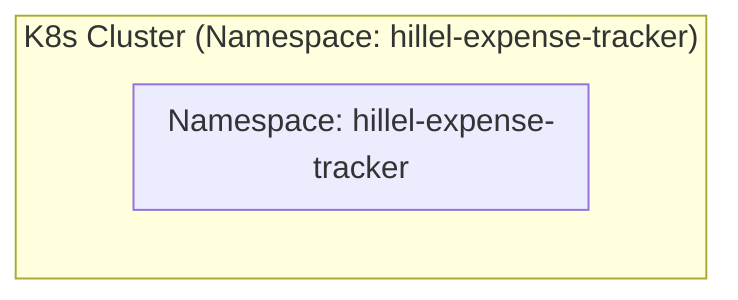 flowchart TD
%%    subgraph subGraph0["🔄 Backend Pod"]
%%        BackendPod1["📦 Pod: expense-tracker-backend-1\n(Port 8080)"]
%%    end
%%    subgraph subGraph1["🛠️ Backend deployment"]
%%        BackendDeploy["🚀 Deployment: expense-tracker-backend (Replicas: 1)"]
%%        subGraph0
%%    end
%%    subgraph subGraph2["🔄 MySQL Pod"]
%%        MySQLPod["🗄️ Pod: expense-tracker-mysql (Port 3306)"]
%%    end
%%    subgraph subGraph3["🗄️ Database deployment"]
%%        MySQLDeploy["📀 Deployment: expense-tracker-mysql"]
%%        subGraph2
%%    end
    subgraph ns["Namespace: hillel-expense-tracker"]
    end
    subgraph subGraph4[" K8s Cluster (Namespace: hillel-expense-tracker)"]
    ns
%%        Ingress
%%        BackendService["🔄 Service: expense-tracker-backend\n(Load Balancer)"]
%%        subGraph1
%%        MySQLService["🔄 Service: expense-tracker-mysql"]
%%        subGraph3
    end
%%    Client["🌍 External Client: web app, mobile app, desktop client"] -- "HTTP Request to example.com/tracker/api" --> Ingress["🛡️ Ingress Controller\n(example.com)"]
%%    Ingress --> BackendService
%%    BackendService -- Load Balancing --> BackendPod1
%%    BackendPod1 --> MySQLService
%%    MySQLService --> MySQLPod
